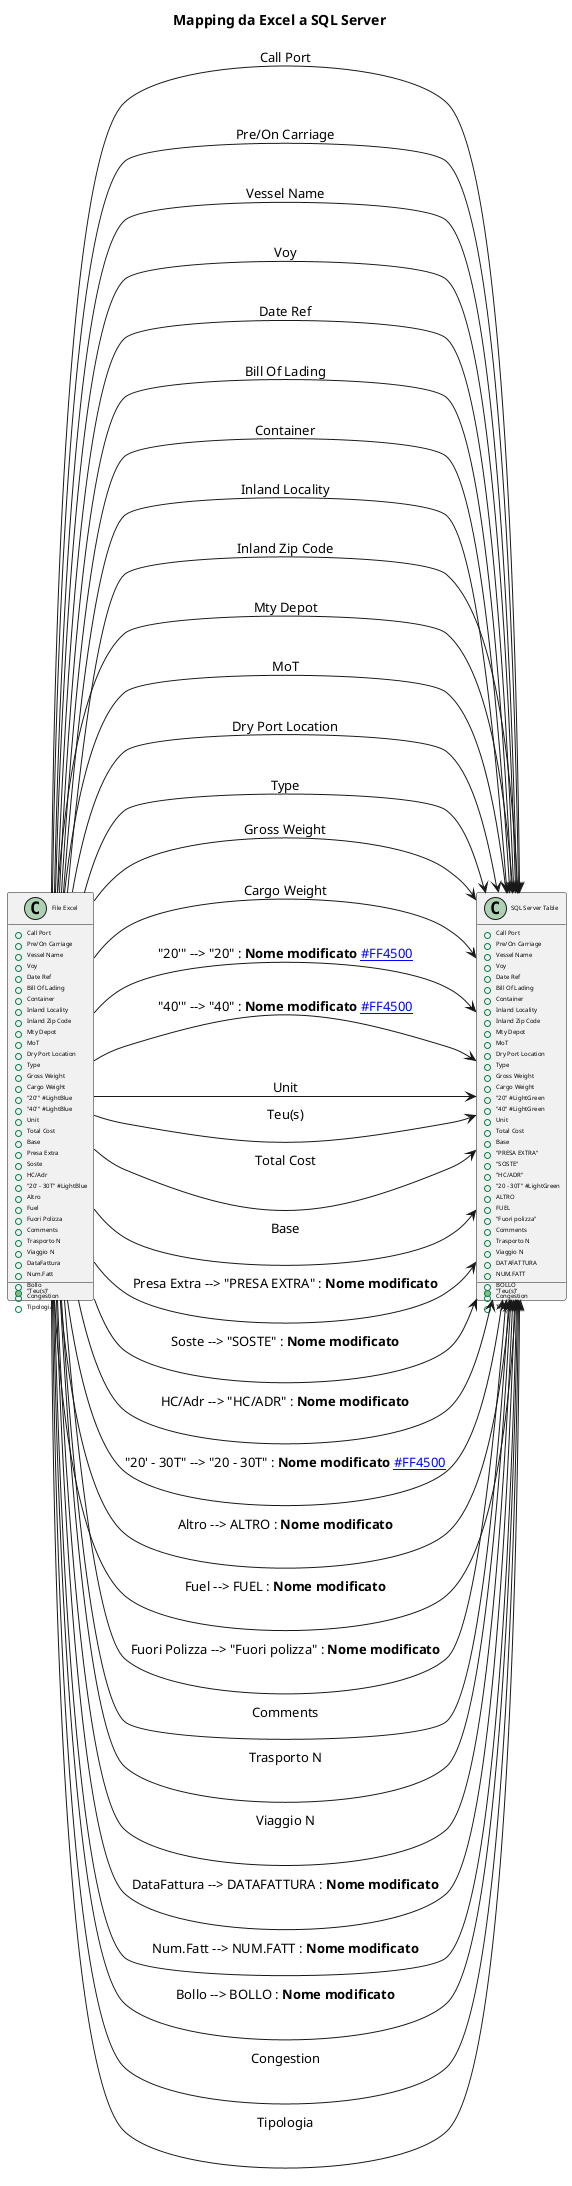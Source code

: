 +@startuml
left to right direction
skinparam backgroundColor #FFFFFF
skinparam classFontSize 6
skinparam classAttributeFontSize 6

title Mapping da Excel a SQL Server

class "File Excel" as Excel {
    + Call Port
    + Pre/On Carriage
    + Vessel Name
    + Voy
    + Date Ref
    + Bill Of Lading
    + Container
    + Inland Locality
    + Inland Zip Code
    + Mty Depot
    + MoT
    + Dry Port Location
    + Type
    + Gross Weight
    + Cargo Weight
    + "20'" #LightBlue
    + "40'" #LightBlue
    + Unit
    + "Teu(s)"
    + Total Cost
    + Base
    + Presa Extra
    + Soste
    + HC/Adr
    + "20' - 30T" #LightBlue
    + Altro
    + Fuel
    + Fuori Polizza
    + Comments
    + Trasporto N
    + Viaggio N
    + DataFattura
    + Num.Fatt
    + Bollo
    + Congestion
    + Tipologia
}

class "SQL Server Table" as SQL {
    + Call Port
    + Pre/On Carriage
    + Vessel Name
    + Voy
    + Date Ref
    + Bill Of Lading
    + Container
    + Inland Locality
    + Inland Zip Code
    + Mty Depot
    + MoT
    + Dry Port Location
    + Type
    + Gross Weight
    + Cargo Weight
    + "20" #LightGreen
    + "40" #LightGreen
    + Unit
    + "Teu(s)"
    + Total Cost
    + Base
    + "PRESA EXTRA"
    + "SOSTE"
    + "HC/ADR"
    + "20 - 30T" #LightGreen
    + ALTRO
    + FUEL
    + "Fuori polizza"
    + Comments
    + Trasporto N
    + Viaggio N
    + DATAFATTURA
    + NUM.FATT
    + BOLLO
    + Congestion
    + Tipologia
}

Excel --> SQL : Call Port
Excel --> SQL : Pre/On Carriage
Excel --> SQL : Vessel Name
Excel --> SQL : Voy
Excel --> SQL : Date Ref
Excel --> SQL : Bill Of Lading
Excel --> SQL : Container
Excel --> SQL : Inland Locality
Excel --> SQL : Inland Zip Code
Excel --> SQL : Mty Depot
Excel --> SQL : MoT
Excel --> SQL : Dry Port Location
Excel --> SQL : Type
Excel --> SQL : Gross Weight
Excel --> SQL : Cargo Weight
Excel --> SQL : "20'" --> "20" : **Nome modificato** [[#FF4500]]
Excel --> SQL : "40'" --> "40" : **Nome modificato** [[#FF4500]]
Excel --> SQL : Unit
Excel --> SQL : "Teu(s)"
Excel --> SQL : Total Cost
Excel --> SQL : Base
Excel --> SQL : Presa Extra --> "PRESA EXTRA" : **Nome modificato**
Excel --> SQL : Soste --> "SOSTE" : **Nome modificato**
Excel --> SQL : HC/Adr --> "HC/ADR" : **Nome modificato**
Excel --> SQL : "20' - 30T" --> "20 - 30T" : **Nome modificato** [[#FF4500]]
Excel --> SQL : Altro --> ALTRO : **Nome modificato**
Excel --> SQL : Fuel --> FUEL : **Nome modificato**
Excel --> SQL : Fuori Polizza --> "Fuori polizza" : **Nome modificato**
Excel --> SQL : Comments
Excel --> SQL : Trasporto N
Excel --> SQL : Viaggio N
Excel --> SQL : DataFattura --> DATAFATTURA : **Nome modificato**
Excel --> SQL : Num.Fatt --> NUM.FATT : **Nome modificato**
Excel --> SQL : Bollo --> BOLLO : **Nome modificato**
Excel --> SQL : Congestion
Excel --> SQL : Tipologia
@enduml
